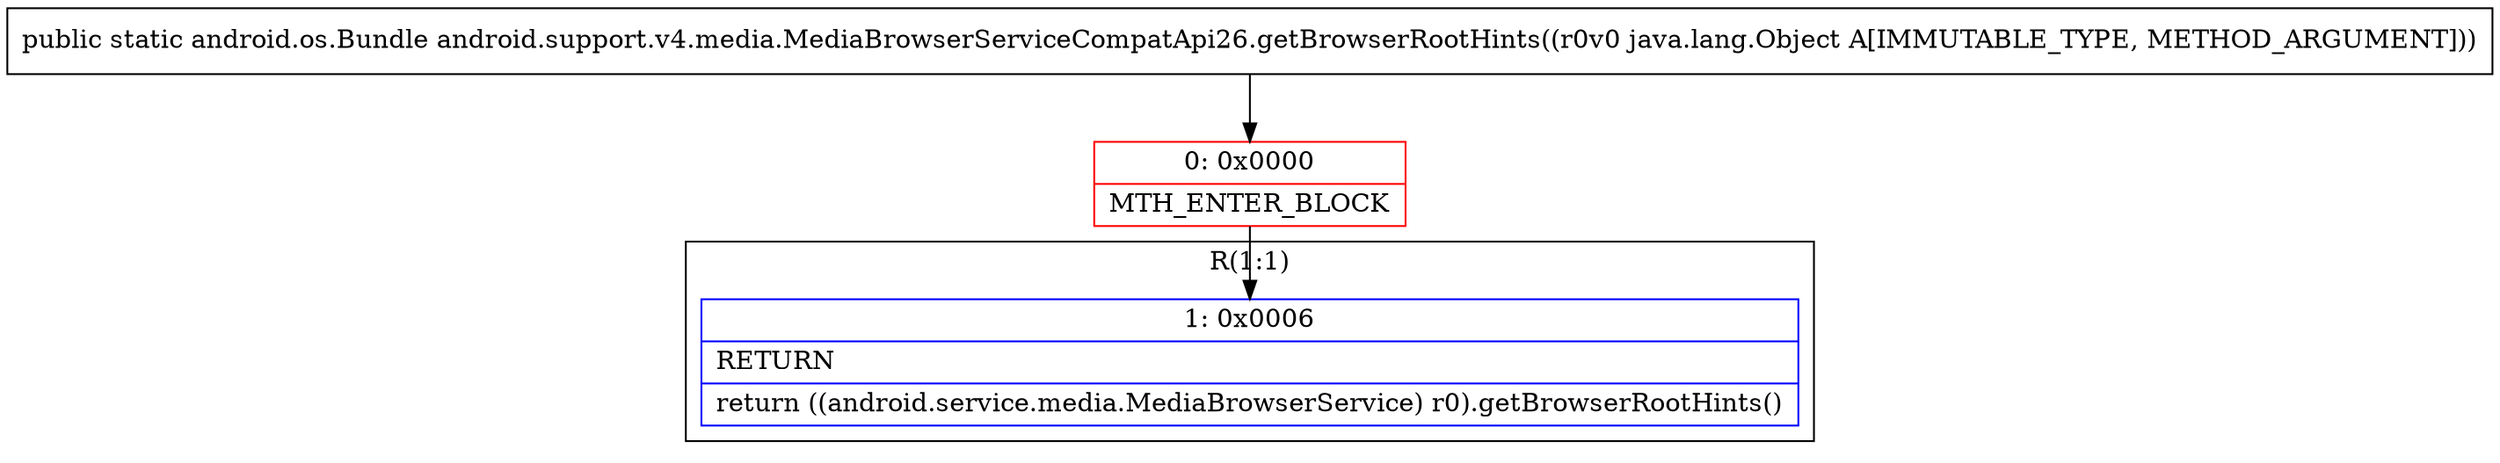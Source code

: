 digraph "CFG forandroid.support.v4.media.MediaBrowserServiceCompatApi26.getBrowserRootHints(Ljava\/lang\/Object;)Landroid\/os\/Bundle;" {
subgraph cluster_Region_626596275 {
label = "R(1:1)";
node [shape=record,color=blue];
Node_1 [shape=record,label="{1\:\ 0x0006|RETURN\l|return ((android.service.media.MediaBrowserService) r0).getBrowserRootHints()\l}"];
}
Node_0 [shape=record,color=red,label="{0\:\ 0x0000|MTH_ENTER_BLOCK\l}"];
MethodNode[shape=record,label="{public static android.os.Bundle android.support.v4.media.MediaBrowserServiceCompatApi26.getBrowserRootHints((r0v0 java.lang.Object A[IMMUTABLE_TYPE, METHOD_ARGUMENT])) }"];
MethodNode -> Node_0;
Node_0 -> Node_1;
}

